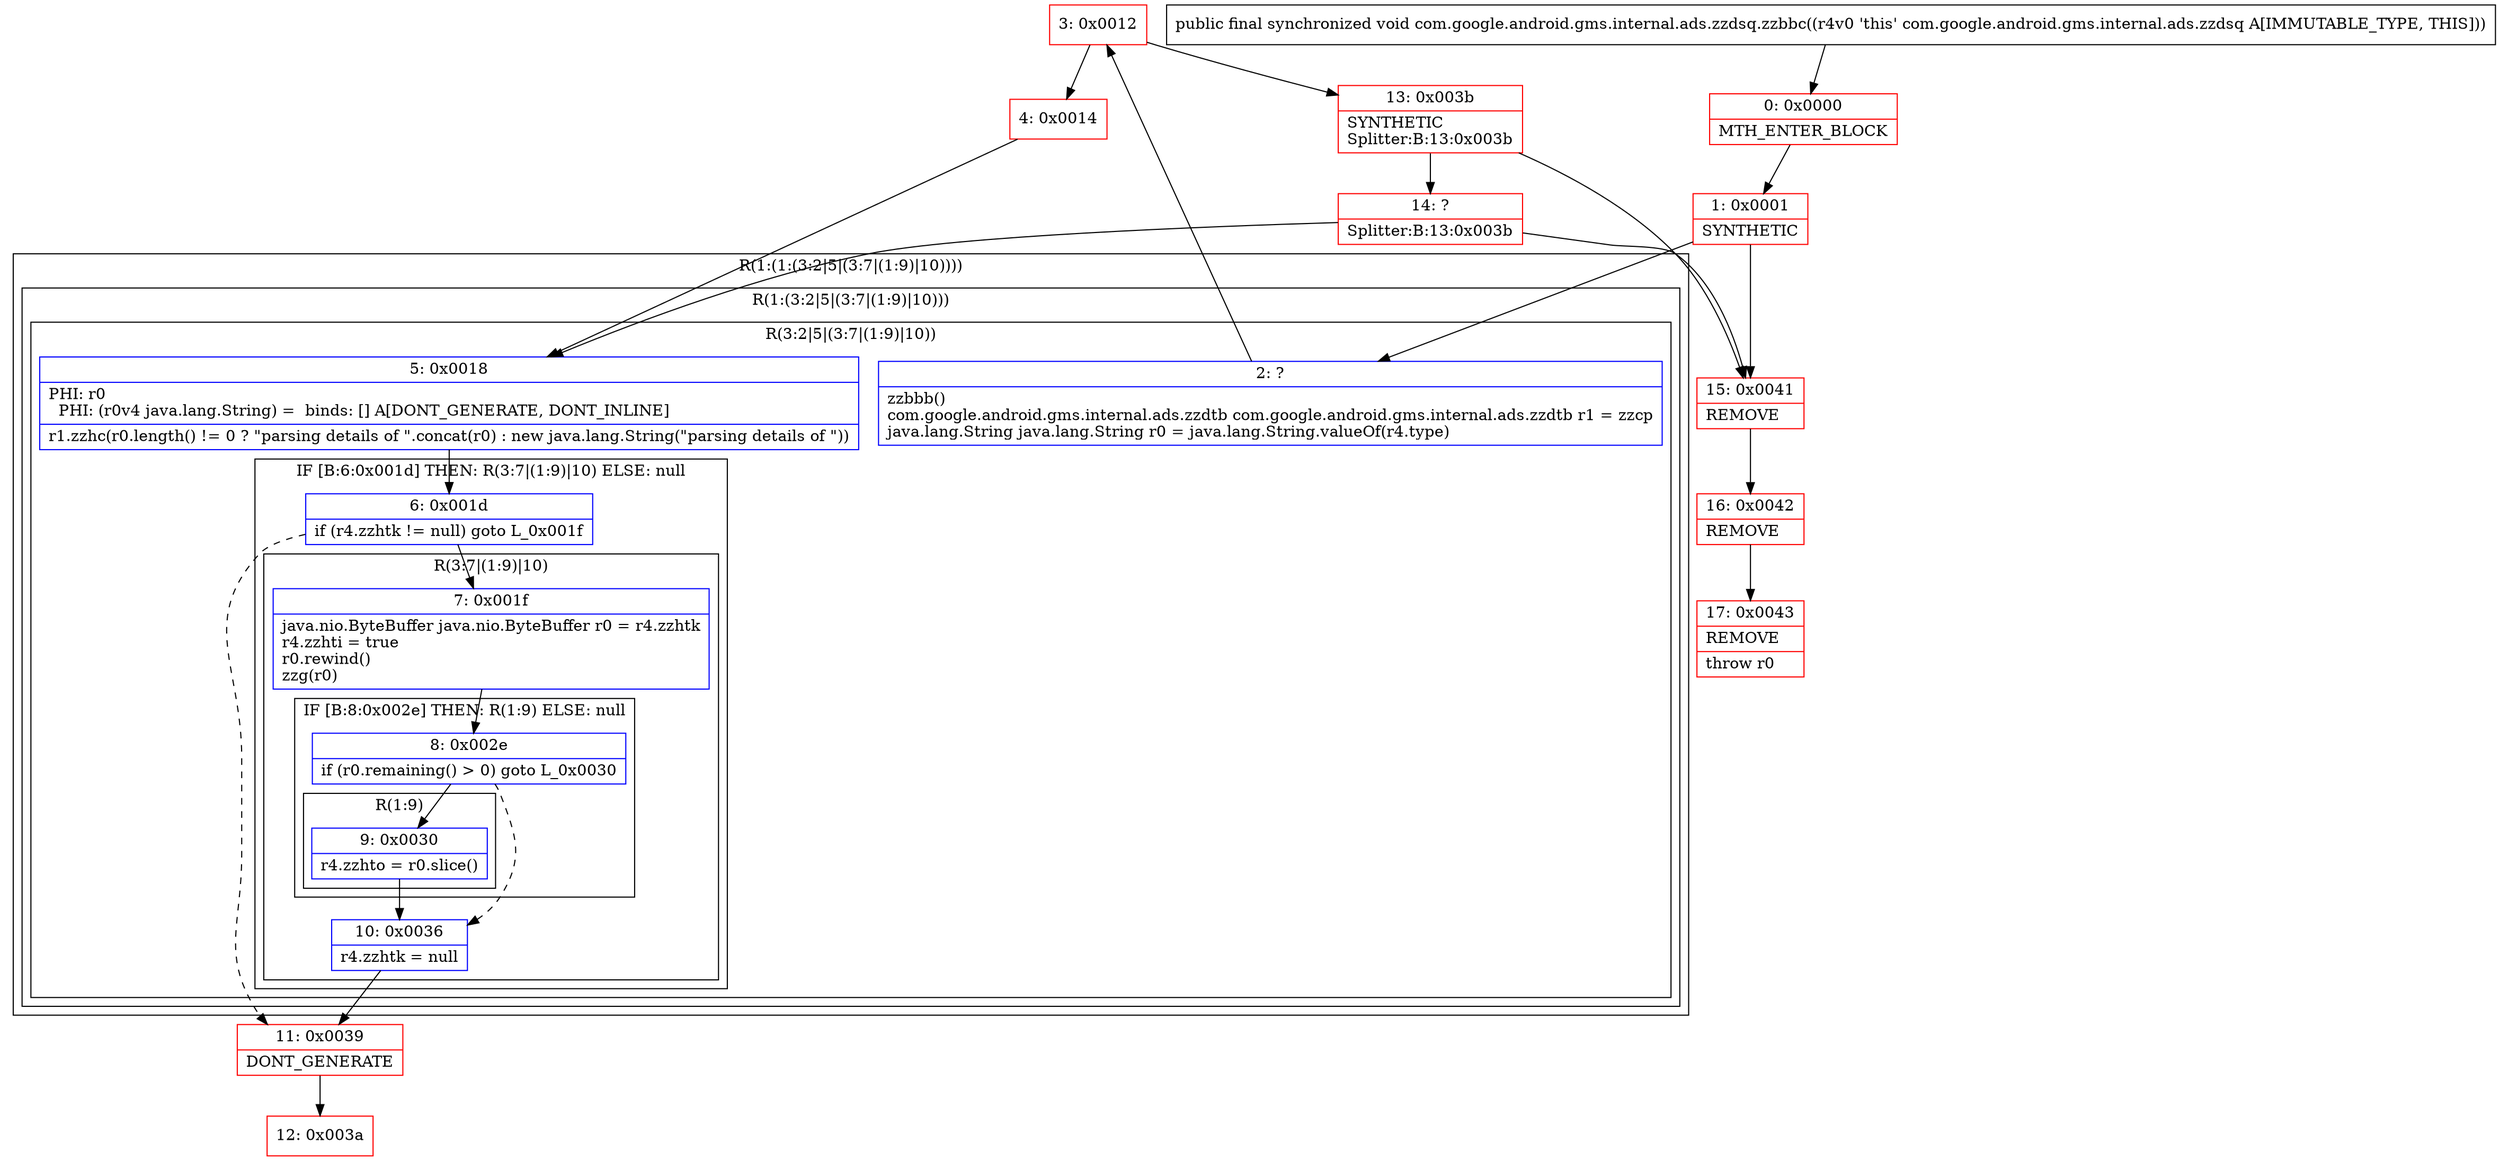 digraph "CFG forcom.google.android.gms.internal.ads.zzdsq.zzbbc()V" {
subgraph cluster_Region_1217511496 {
label = "R(1:(1:(3:2|5|(3:7|(1:9)|10))))";
node [shape=record,color=blue];
subgraph cluster_Region_1157168143 {
label = "R(1:(3:2|5|(3:7|(1:9)|10)))";
node [shape=record,color=blue];
subgraph cluster_Region_30639173 {
label = "R(3:2|5|(3:7|(1:9)|10))";
node [shape=record,color=blue];
Node_2 [shape=record,label="{2\:\ ?|zzbbb()\lcom.google.android.gms.internal.ads.zzdtb com.google.android.gms.internal.ads.zzdtb r1 = zzcp\ljava.lang.String java.lang.String r0 = java.lang.String.valueOf(r4.type)\l}"];
Node_5 [shape=record,label="{5\:\ 0x0018|PHI: r0 \l  PHI: (r0v4 java.lang.String) =  binds: [] A[DONT_GENERATE, DONT_INLINE]\l|r1.zzhc(r0.length() != 0 ? \"parsing details of \".concat(r0) : new java.lang.String(\"parsing details of \"))\l}"];
subgraph cluster_IfRegion_666873409 {
label = "IF [B:6:0x001d] THEN: R(3:7|(1:9)|10) ELSE: null";
node [shape=record,color=blue];
Node_6 [shape=record,label="{6\:\ 0x001d|if (r4.zzhtk != null) goto L_0x001f\l}"];
subgraph cluster_Region_1255170016 {
label = "R(3:7|(1:9)|10)";
node [shape=record,color=blue];
Node_7 [shape=record,label="{7\:\ 0x001f|java.nio.ByteBuffer java.nio.ByteBuffer r0 = r4.zzhtk\lr4.zzhti = true\lr0.rewind()\lzzg(r0)\l}"];
subgraph cluster_IfRegion_883478245 {
label = "IF [B:8:0x002e] THEN: R(1:9) ELSE: null";
node [shape=record,color=blue];
Node_8 [shape=record,label="{8\:\ 0x002e|if (r0.remaining() \> 0) goto L_0x0030\l}"];
subgraph cluster_Region_1553686773 {
label = "R(1:9)";
node [shape=record,color=blue];
Node_9 [shape=record,label="{9\:\ 0x0030|r4.zzhto = r0.slice()\l}"];
}
}
Node_10 [shape=record,label="{10\:\ 0x0036|r4.zzhtk = null\l}"];
}
}
}
}
}
Node_0 [shape=record,color=red,label="{0\:\ 0x0000|MTH_ENTER_BLOCK\l}"];
Node_1 [shape=record,color=red,label="{1\:\ 0x0001|SYNTHETIC\l}"];
Node_3 [shape=record,color=red,label="{3\:\ 0x0012}"];
Node_4 [shape=record,color=red,label="{4\:\ 0x0014}"];
Node_11 [shape=record,color=red,label="{11\:\ 0x0039|DONT_GENERATE\l}"];
Node_12 [shape=record,color=red,label="{12\:\ 0x003a}"];
Node_13 [shape=record,color=red,label="{13\:\ 0x003b|SYNTHETIC\lSplitter:B:13:0x003b\l}"];
Node_14 [shape=record,color=red,label="{14\:\ ?|Splitter:B:13:0x003b\l}"];
Node_15 [shape=record,color=red,label="{15\:\ 0x0041|REMOVE\l}"];
Node_16 [shape=record,color=red,label="{16\:\ 0x0042|REMOVE\l}"];
Node_17 [shape=record,color=red,label="{17\:\ 0x0043|REMOVE\l|throw r0\l}"];
MethodNode[shape=record,label="{public final synchronized void com.google.android.gms.internal.ads.zzdsq.zzbbc((r4v0 'this' com.google.android.gms.internal.ads.zzdsq A[IMMUTABLE_TYPE, THIS])) }"];
MethodNode -> Node_0;
Node_2 -> Node_3;
Node_5 -> Node_6;
Node_6 -> Node_7;
Node_6 -> Node_11[style=dashed];
Node_7 -> Node_8;
Node_8 -> Node_9;
Node_8 -> Node_10[style=dashed];
Node_9 -> Node_10;
Node_10 -> Node_11;
Node_0 -> Node_1;
Node_1 -> Node_2;
Node_1 -> Node_15;
Node_3 -> Node_4;
Node_3 -> Node_13;
Node_4 -> Node_5;
Node_11 -> Node_12;
Node_13 -> Node_14;
Node_13 -> Node_15;
Node_14 -> Node_15;
Node_14 -> Node_5;
Node_15 -> Node_16;
Node_16 -> Node_17;
}

